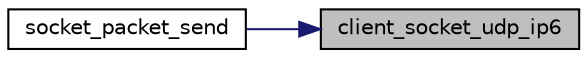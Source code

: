 digraph "client_socket_udp_ip6"
{
 // LATEX_PDF_SIZE
  edge [fontname="Helvetica",fontsize="10",labelfontname="Helvetica",labelfontsize="10"];
  node [fontname="Helvetica",fontsize="10",shape=record];
  rankdir="RL";
  Node1 [label="client_socket_udp_ip6",height=0.2,width=0.4,color="black", fillcolor="grey75", style="filled", fontcolor="black",tooltip=" "];
  Node1 -> Node2 [dir="back",color="midnightblue",fontsize="10",style="solid",fontname="Helvetica"];
  Node2 [label="socket_packet_send",height=0.2,width=0.4,color="black", fillcolor="white", style="filled",URL="$otg__tx__socket_8h.html#aea397ae798fe1db8a061e413bfe530f9",tooltip=" "];
}

